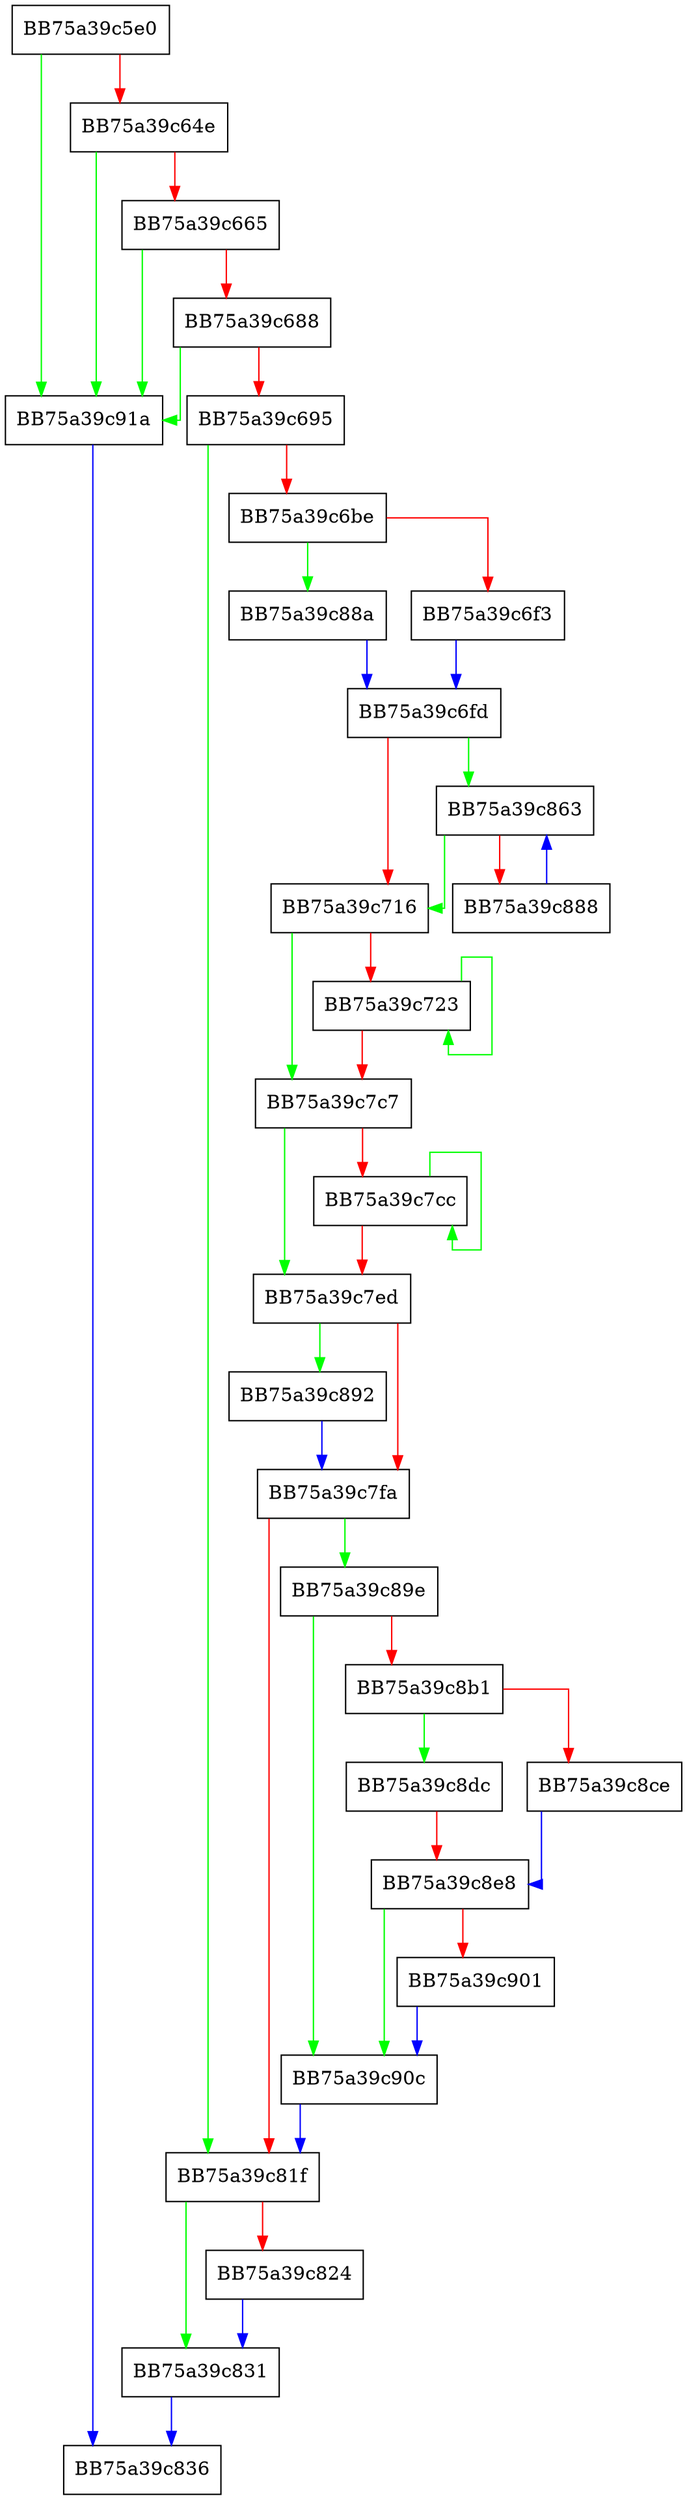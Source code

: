 digraph KERNEL32_DLL_MpAddToScanQueue {
  node [shape="box"];
  graph [splines=ortho];
  BB75a39c5e0 -> BB75a39c91a [color="green"];
  BB75a39c5e0 -> BB75a39c64e [color="red"];
  BB75a39c64e -> BB75a39c91a [color="green"];
  BB75a39c64e -> BB75a39c665 [color="red"];
  BB75a39c665 -> BB75a39c91a [color="green"];
  BB75a39c665 -> BB75a39c688 [color="red"];
  BB75a39c688 -> BB75a39c91a [color="green"];
  BB75a39c688 -> BB75a39c695 [color="red"];
  BB75a39c695 -> BB75a39c81f [color="green"];
  BB75a39c695 -> BB75a39c6be [color="red"];
  BB75a39c6be -> BB75a39c88a [color="green"];
  BB75a39c6be -> BB75a39c6f3 [color="red"];
  BB75a39c6f3 -> BB75a39c6fd [color="blue"];
  BB75a39c6fd -> BB75a39c863 [color="green"];
  BB75a39c6fd -> BB75a39c716 [color="red"];
  BB75a39c716 -> BB75a39c7c7 [color="green"];
  BB75a39c716 -> BB75a39c723 [color="red"];
  BB75a39c723 -> BB75a39c723 [color="green"];
  BB75a39c723 -> BB75a39c7c7 [color="red"];
  BB75a39c7c7 -> BB75a39c7ed [color="green"];
  BB75a39c7c7 -> BB75a39c7cc [color="red"];
  BB75a39c7cc -> BB75a39c7cc [color="green"];
  BB75a39c7cc -> BB75a39c7ed [color="red"];
  BB75a39c7ed -> BB75a39c892 [color="green"];
  BB75a39c7ed -> BB75a39c7fa [color="red"];
  BB75a39c7fa -> BB75a39c89e [color="green"];
  BB75a39c7fa -> BB75a39c81f [color="red"];
  BB75a39c81f -> BB75a39c831 [color="green"];
  BB75a39c81f -> BB75a39c824 [color="red"];
  BB75a39c824 -> BB75a39c831 [color="blue"];
  BB75a39c831 -> BB75a39c836 [color="blue"];
  BB75a39c863 -> BB75a39c716 [color="green"];
  BB75a39c863 -> BB75a39c888 [color="red"];
  BB75a39c888 -> BB75a39c863 [color="blue"];
  BB75a39c88a -> BB75a39c6fd [color="blue"];
  BB75a39c892 -> BB75a39c7fa [color="blue"];
  BB75a39c89e -> BB75a39c90c [color="green"];
  BB75a39c89e -> BB75a39c8b1 [color="red"];
  BB75a39c8b1 -> BB75a39c8dc [color="green"];
  BB75a39c8b1 -> BB75a39c8ce [color="red"];
  BB75a39c8ce -> BB75a39c8e8 [color="blue"];
  BB75a39c8dc -> BB75a39c8e8 [color="red"];
  BB75a39c8e8 -> BB75a39c90c [color="green"];
  BB75a39c8e8 -> BB75a39c901 [color="red"];
  BB75a39c901 -> BB75a39c90c [color="blue"];
  BB75a39c90c -> BB75a39c81f [color="blue"];
  BB75a39c91a -> BB75a39c836 [color="blue"];
}